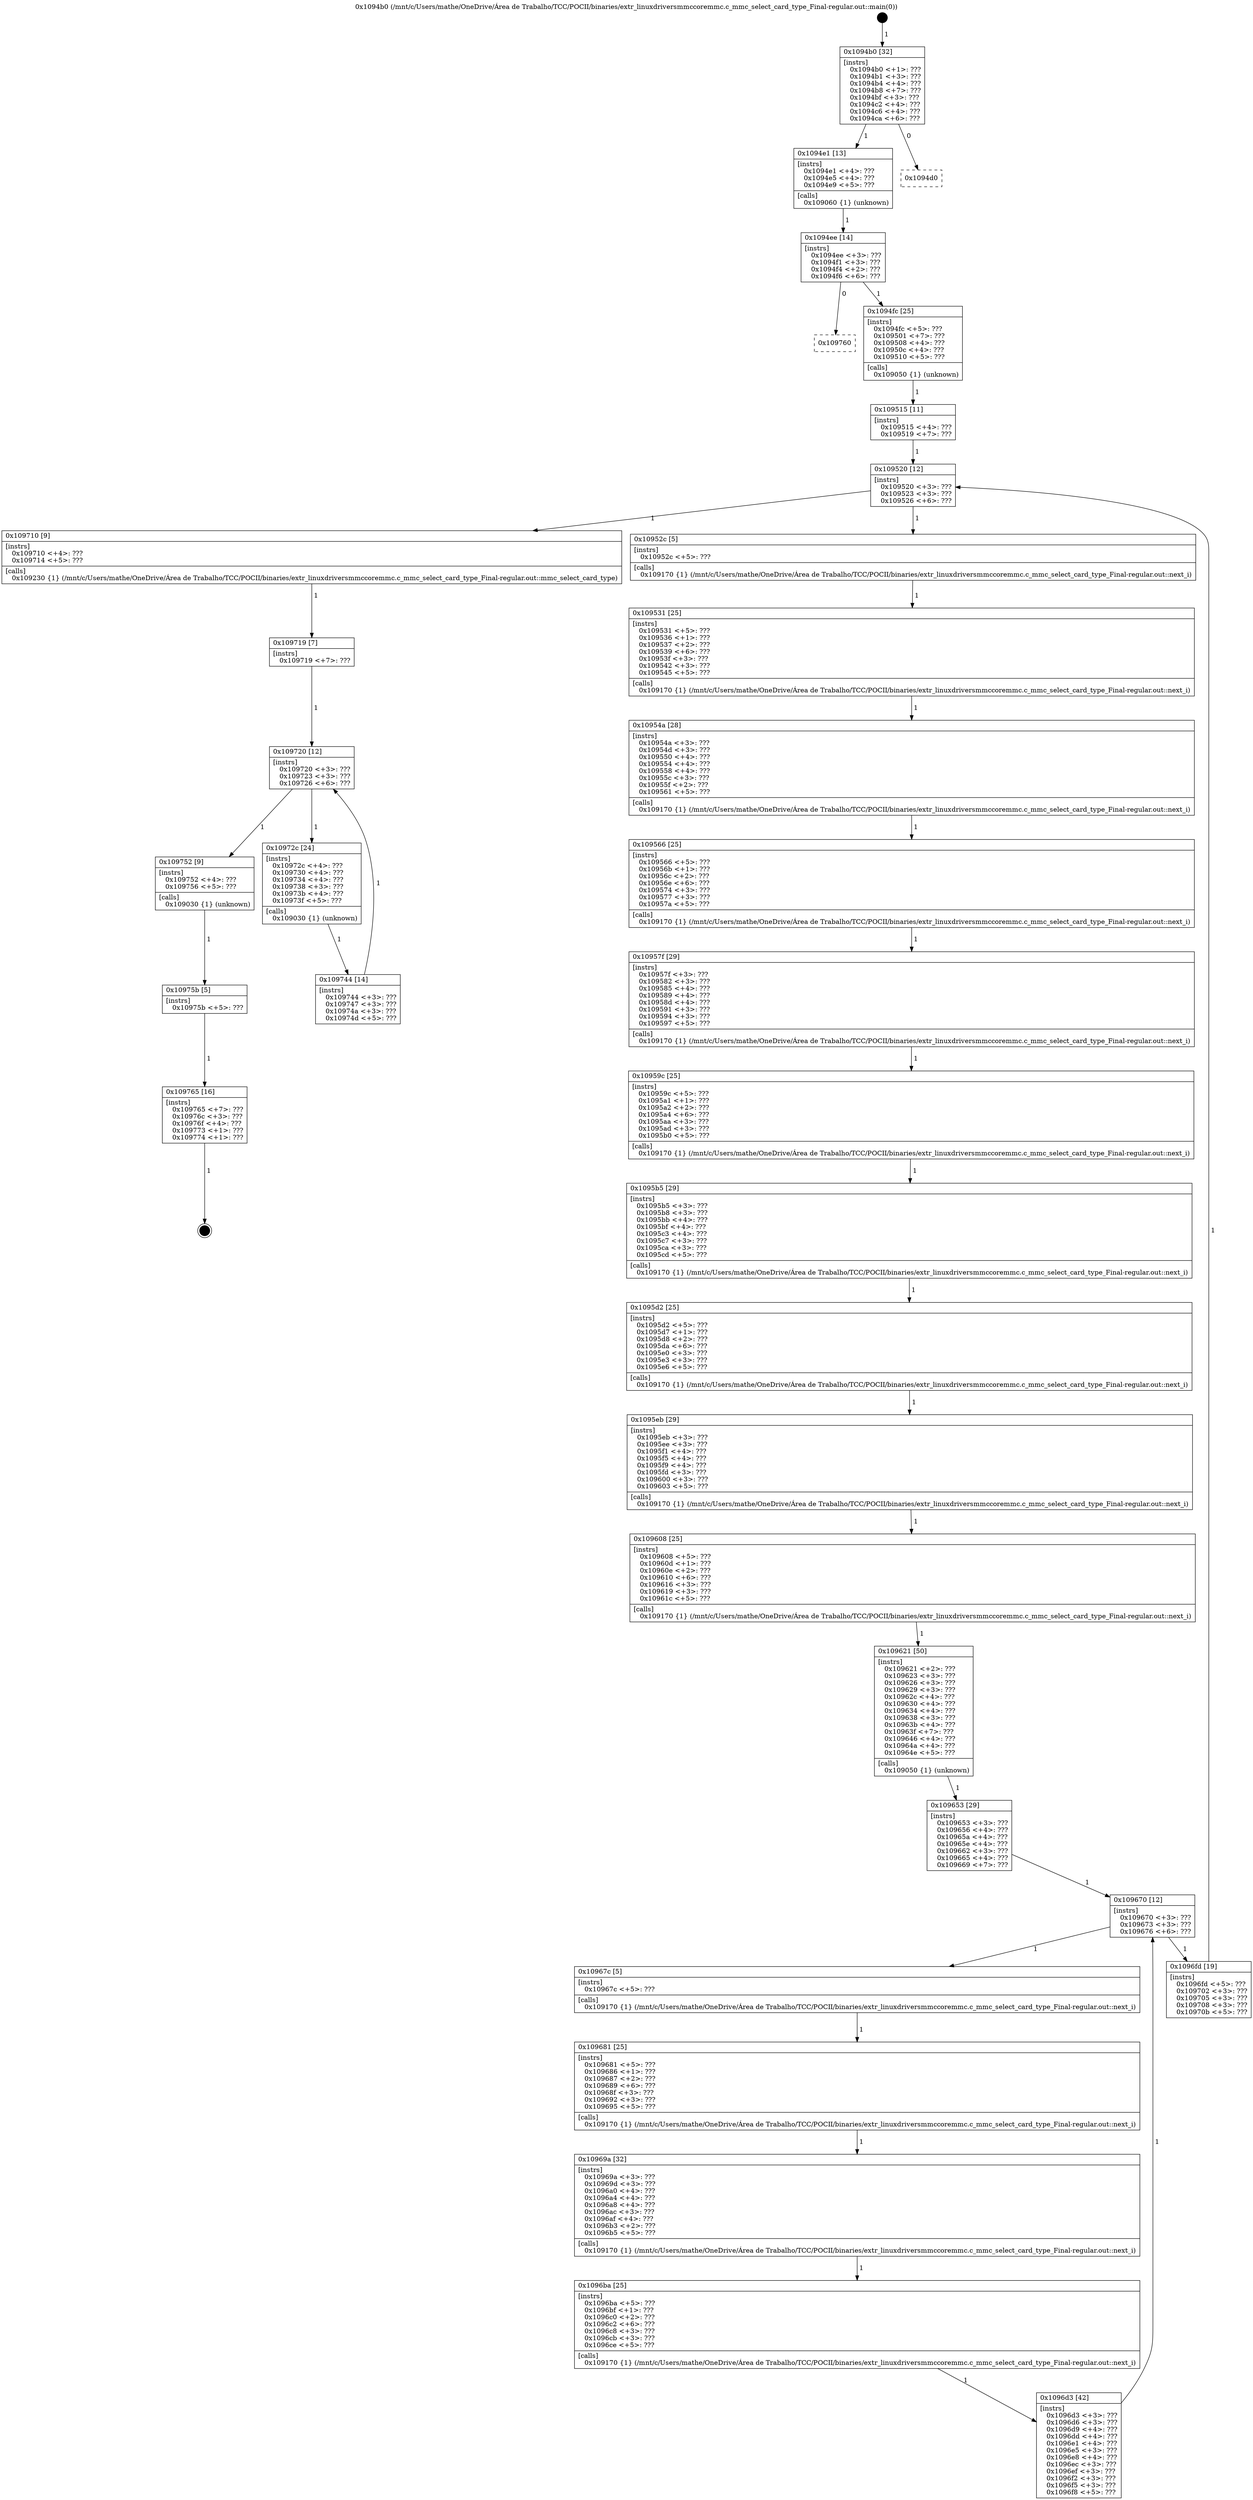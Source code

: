 digraph "0x1094b0" {
  label = "0x1094b0 (/mnt/c/Users/mathe/OneDrive/Área de Trabalho/TCC/POCII/binaries/extr_linuxdriversmmccoremmc.c_mmc_select_card_type_Final-regular.out::main(0))"
  labelloc = "t"
  node[shape=record]

  Entry [label="",width=0.3,height=0.3,shape=circle,fillcolor=black,style=filled]
  "0x1094b0" [label="{
     0x1094b0 [32]\l
     | [instrs]\l
     &nbsp;&nbsp;0x1094b0 \<+1\>: ???\l
     &nbsp;&nbsp;0x1094b1 \<+3\>: ???\l
     &nbsp;&nbsp;0x1094b4 \<+4\>: ???\l
     &nbsp;&nbsp;0x1094b8 \<+7\>: ???\l
     &nbsp;&nbsp;0x1094bf \<+3\>: ???\l
     &nbsp;&nbsp;0x1094c2 \<+4\>: ???\l
     &nbsp;&nbsp;0x1094c6 \<+4\>: ???\l
     &nbsp;&nbsp;0x1094ca \<+6\>: ???\l
  }"]
  "0x1094e1" [label="{
     0x1094e1 [13]\l
     | [instrs]\l
     &nbsp;&nbsp;0x1094e1 \<+4\>: ???\l
     &nbsp;&nbsp;0x1094e5 \<+4\>: ???\l
     &nbsp;&nbsp;0x1094e9 \<+5\>: ???\l
     | [calls]\l
     &nbsp;&nbsp;0x109060 \{1\} (unknown)\l
  }"]
  "0x1094d0" [label="{
     0x1094d0\l
  }", style=dashed]
  "0x1094ee" [label="{
     0x1094ee [14]\l
     | [instrs]\l
     &nbsp;&nbsp;0x1094ee \<+3\>: ???\l
     &nbsp;&nbsp;0x1094f1 \<+3\>: ???\l
     &nbsp;&nbsp;0x1094f4 \<+2\>: ???\l
     &nbsp;&nbsp;0x1094f6 \<+6\>: ???\l
  }"]
  "0x109760" [label="{
     0x109760\l
  }", style=dashed]
  "0x1094fc" [label="{
     0x1094fc [25]\l
     | [instrs]\l
     &nbsp;&nbsp;0x1094fc \<+5\>: ???\l
     &nbsp;&nbsp;0x109501 \<+7\>: ???\l
     &nbsp;&nbsp;0x109508 \<+4\>: ???\l
     &nbsp;&nbsp;0x10950c \<+4\>: ???\l
     &nbsp;&nbsp;0x109510 \<+5\>: ???\l
     | [calls]\l
     &nbsp;&nbsp;0x109050 \{1\} (unknown)\l
  }"]
  Exit [label="",width=0.3,height=0.3,shape=circle,fillcolor=black,style=filled,peripheries=2]
  "0x109520" [label="{
     0x109520 [12]\l
     | [instrs]\l
     &nbsp;&nbsp;0x109520 \<+3\>: ???\l
     &nbsp;&nbsp;0x109523 \<+3\>: ???\l
     &nbsp;&nbsp;0x109526 \<+6\>: ???\l
  }"]
  "0x109710" [label="{
     0x109710 [9]\l
     | [instrs]\l
     &nbsp;&nbsp;0x109710 \<+4\>: ???\l
     &nbsp;&nbsp;0x109714 \<+5\>: ???\l
     | [calls]\l
     &nbsp;&nbsp;0x109230 \{1\} (/mnt/c/Users/mathe/OneDrive/Área de Trabalho/TCC/POCII/binaries/extr_linuxdriversmmccoremmc.c_mmc_select_card_type_Final-regular.out::mmc_select_card_type)\l
  }"]
  "0x10952c" [label="{
     0x10952c [5]\l
     | [instrs]\l
     &nbsp;&nbsp;0x10952c \<+5\>: ???\l
     | [calls]\l
     &nbsp;&nbsp;0x109170 \{1\} (/mnt/c/Users/mathe/OneDrive/Área de Trabalho/TCC/POCII/binaries/extr_linuxdriversmmccoremmc.c_mmc_select_card_type_Final-regular.out::next_i)\l
  }"]
  "0x109531" [label="{
     0x109531 [25]\l
     | [instrs]\l
     &nbsp;&nbsp;0x109531 \<+5\>: ???\l
     &nbsp;&nbsp;0x109536 \<+1\>: ???\l
     &nbsp;&nbsp;0x109537 \<+2\>: ???\l
     &nbsp;&nbsp;0x109539 \<+6\>: ???\l
     &nbsp;&nbsp;0x10953f \<+3\>: ???\l
     &nbsp;&nbsp;0x109542 \<+3\>: ???\l
     &nbsp;&nbsp;0x109545 \<+5\>: ???\l
     | [calls]\l
     &nbsp;&nbsp;0x109170 \{1\} (/mnt/c/Users/mathe/OneDrive/Área de Trabalho/TCC/POCII/binaries/extr_linuxdriversmmccoremmc.c_mmc_select_card_type_Final-regular.out::next_i)\l
  }"]
  "0x10954a" [label="{
     0x10954a [28]\l
     | [instrs]\l
     &nbsp;&nbsp;0x10954a \<+3\>: ???\l
     &nbsp;&nbsp;0x10954d \<+3\>: ???\l
     &nbsp;&nbsp;0x109550 \<+4\>: ???\l
     &nbsp;&nbsp;0x109554 \<+4\>: ???\l
     &nbsp;&nbsp;0x109558 \<+4\>: ???\l
     &nbsp;&nbsp;0x10955c \<+3\>: ???\l
     &nbsp;&nbsp;0x10955f \<+2\>: ???\l
     &nbsp;&nbsp;0x109561 \<+5\>: ???\l
     | [calls]\l
     &nbsp;&nbsp;0x109170 \{1\} (/mnt/c/Users/mathe/OneDrive/Área de Trabalho/TCC/POCII/binaries/extr_linuxdriversmmccoremmc.c_mmc_select_card_type_Final-regular.out::next_i)\l
  }"]
  "0x109566" [label="{
     0x109566 [25]\l
     | [instrs]\l
     &nbsp;&nbsp;0x109566 \<+5\>: ???\l
     &nbsp;&nbsp;0x10956b \<+1\>: ???\l
     &nbsp;&nbsp;0x10956c \<+2\>: ???\l
     &nbsp;&nbsp;0x10956e \<+6\>: ???\l
     &nbsp;&nbsp;0x109574 \<+3\>: ???\l
     &nbsp;&nbsp;0x109577 \<+3\>: ???\l
     &nbsp;&nbsp;0x10957a \<+5\>: ???\l
     | [calls]\l
     &nbsp;&nbsp;0x109170 \{1\} (/mnt/c/Users/mathe/OneDrive/Área de Trabalho/TCC/POCII/binaries/extr_linuxdriversmmccoremmc.c_mmc_select_card_type_Final-regular.out::next_i)\l
  }"]
  "0x10957f" [label="{
     0x10957f [29]\l
     | [instrs]\l
     &nbsp;&nbsp;0x10957f \<+3\>: ???\l
     &nbsp;&nbsp;0x109582 \<+3\>: ???\l
     &nbsp;&nbsp;0x109585 \<+4\>: ???\l
     &nbsp;&nbsp;0x109589 \<+4\>: ???\l
     &nbsp;&nbsp;0x10958d \<+4\>: ???\l
     &nbsp;&nbsp;0x109591 \<+3\>: ???\l
     &nbsp;&nbsp;0x109594 \<+3\>: ???\l
     &nbsp;&nbsp;0x109597 \<+5\>: ???\l
     | [calls]\l
     &nbsp;&nbsp;0x109170 \{1\} (/mnt/c/Users/mathe/OneDrive/Área de Trabalho/TCC/POCII/binaries/extr_linuxdriversmmccoremmc.c_mmc_select_card_type_Final-regular.out::next_i)\l
  }"]
  "0x10959c" [label="{
     0x10959c [25]\l
     | [instrs]\l
     &nbsp;&nbsp;0x10959c \<+5\>: ???\l
     &nbsp;&nbsp;0x1095a1 \<+1\>: ???\l
     &nbsp;&nbsp;0x1095a2 \<+2\>: ???\l
     &nbsp;&nbsp;0x1095a4 \<+6\>: ???\l
     &nbsp;&nbsp;0x1095aa \<+3\>: ???\l
     &nbsp;&nbsp;0x1095ad \<+3\>: ???\l
     &nbsp;&nbsp;0x1095b0 \<+5\>: ???\l
     | [calls]\l
     &nbsp;&nbsp;0x109170 \{1\} (/mnt/c/Users/mathe/OneDrive/Área de Trabalho/TCC/POCII/binaries/extr_linuxdriversmmccoremmc.c_mmc_select_card_type_Final-regular.out::next_i)\l
  }"]
  "0x1095b5" [label="{
     0x1095b5 [29]\l
     | [instrs]\l
     &nbsp;&nbsp;0x1095b5 \<+3\>: ???\l
     &nbsp;&nbsp;0x1095b8 \<+3\>: ???\l
     &nbsp;&nbsp;0x1095bb \<+4\>: ???\l
     &nbsp;&nbsp;0x1095bf \<+4\>: ???\l
     &nbsp;&nbsp;0x1095c3 \<+4\>: ???\l
     &nbsp;&nbsp;0x1095c7 \<+3\>: ???\l
     &nbsp;&nbsp;0x1095ca \<+3\>: ???\l
     &nbsp;&nbsp;0x1095cd \<+5\>: ???\l
     | [calls]\l
     &nbsp;&nbsp;0x109170 \{1\} (/mnt/c/Users/mathe/OneDrive/Área de Trabalho/TCC/POCII/binaries/extr_linuxdriversmmccoremmc.c_mmc_select_card_type_Final-regular.out::next_i)\l
  }"]
  "0x1095d2" [label="{
     0x1095d2 [25]\l
     | [instrs]\l
     &nbsp;&nbsp;0x1095d2 \<+5\>: ???\l
     &nbsp;&nbsp;0x1095d7 \<+1\>: ???\l
     &nbsp;&nbsp;0x1095d8 \<+2\>: ???\l
     &nbsp;&nbsp;0x1095da \<+6\>: ???\l
     &nbsp;&nbsp;0x1095e0 \<+3\>: ???\l
     &nbsp;&nbsp;0x1095e3 \<+3\>: ???\l
     &nbsp;&nbsp;0x1095e6 \<+5\>: ???\l
     | [calls]\l
     &nbsp;&nbsp;0x109170 \{1\} (/mnt/c/Users/mathe/OneDrive/Área de Trabalho/TCC/POCII/binaries/extr_linuxdriversmmccoremmc.c_mmc_select_card_type_Final-regular.out::next_i)\l
  }"]
  "0x1095eb" [label="{
     0x1095eb [29]\l
     | [instrs]\l
     &nbsp;&nbsp;0x1095eb \<+3\>: ???\l
     &nbsp;&nbsp;0x1095ee \<+3\>: ???\l
     &nbsp;&nbsp;0x1095f1 \<+4\>: ???\l
     &nbsp;&nbsp;0x1095f5 \<+4\>: ???\l
     &nbsp;&nbsp;0x1095f9 \<+4\>: ???\l
     &nbsp;&nbsp;0x1095fd \<+3\>: ???\l
     &nbsp;&nbsp;0x109600 \<+3\>: ???\l
     &nbsp;&nbsp;0x109603 \<+5\>: ???\l
     | [calls]\l
     &nbsp;&nbsp;0x109170 \{1\} (/mnt/c/Users/mathe/OneDrive/Área de Trabalho/TCC/POCII/binaries/extr_linuxdriversmmccoremmc.c_mmc_select_card_type_Final-regular.out::next_i)\l
  }"]
  "0x109608" [label="{
     0x109608 [25]\l
     | [instrs]\l
     &nbsp;&nbsp;0x109608 \<+5\>: ???\l
     &nbsp;&nbsp;0x10960d \<+1\>: ???\l
     &nbsp;&nbsp;0x10960e \<+2\>: ???\l
     &nbsp;&nbsp;0x109610 \<+6\>: ???\l
     &nbsp;&nbsp;0x109616 \<+3\>: ???\l
     &nbsp;&nbsp;0x109619 \<+3\>: ???\l
     &nbsp;&nbsp;0x10961c \<+5\>: ???\l
     | [calls]\l
     &nbsp;&nbsp;0x109170 \{1\} (/mnt/c/Users/mathe/OneDrive/Área de Trabalho/TCC/POCII/binaries/extr_linuxdriversmmccoremmc.c_mmc_select_card_type_Final-regular.out::next_i)\l
  }"]
  "0x109621" [label="{
     0x109621 [50]\l
     | [instrs]\l
     &nbsp;&nbsp;0x109621 \<+2\>: ???\l
     &nbsp;&nbsp;0x109623 \<+3\>: ???\l
     &nbsp;&nbsp;0x109626 \<+3\>: ???\l
     &nbsp;&nbsp;0x109629 \<+3\>: ???\l
     &nbsp;&nbsp;0x10962c \<+4\>: ???\l
     &nbsp;&nbsp;0x109630 \<+4\>: ???\l
     &nbsp;&nbsp;0x109634 \<+4\>: ???\l
     &nbsp;&nbsp;0x109638 \<+3\>: ???\l
     &nbsp;&nbsp;0x10963b \<+4\>: ???\l
     &nbsp;&nbsp;0x10963f \<+7\>: ???\l
     &nbsp;&nbsp;0x109646 \<+4\>: ???\l
     &nbsp;&nbsp;0x10964a \<+4\>: ???\l
     &nbsp;&nbsp;0x10964e \<+5\>: ???\l
     | [calls]\l
     &nbsp;&nbsp;0x109050 \{1\} (unknown)\l
  }"]
  "0x109670" [label="{
     0x109670 [12]\l
     | [instrs]\l
     &nbsp;&nbsp;0x109670 \<+3\>: ???\l
     &nbsp;&nbsp;0x109673 \<+3\>: ???\l
     &nbsp;&nbsp;0x109676 \<+6\>: ???\l
  }"]
  "0x1096fd" [label="{
     0x1096fd [19]\l
     | [instrs]\l
     &nbsp;&nbsp;0x1096fd \<+5\>: ???\l
     &nbsp;&nbsp;0x109702 \<+3\>: ???\l
     &nbsp;&nbsp;0x109705 \<+3\>: ???\l
     &nbsp;&nbsp;0x109708 \<+3\>: ???\l
     &nbsp;&nbsp;0x10970b \<+5\>: ???\l
  }"]
  "0x10967c" [label="{
     0x10967c [5]\l
     | [instrs]\l
     &nbsp;&nbsp;0x10967c \<+5\>: ???\l
     | [calls]\l
     &nbsp;&nbsp;0x109170 \{1\} (/mnt/c/Users/mathe/OneDrive/Área de Trabalho/TCC/POCII/binaries/extr_linuxdriversmmccoremmc.c_mmc_select_card_type_Final-regular.out::next_i)\l
  }"]
  "0x109681" [label="{
     0x109681 [25]\l
     | [instrs]\l
     &nbsp;&nbsp;0x109681 \<+5\>: ???\l
     &nbsp;&nbsp;0x109686 \<+1\>: ???\l
     &nbsp;&nbsp;0x109687 \<+2\>: ???\l
     &nbsp;&nbsp;0x109689 \<+6\>: ???\l
     &nbsp;&nbsp;0x10968f \<+3\>: ???\l
     &nbsp;&nbsp;0x109692 \<+3\>: ???\l
     &nbsp;&nbsp;0x109695 \<+5\>: ???\l
     | [calls]\l
     &nbsp;&nbsp;0x109170 \{1\} (/mnt/c/Users/mathe/OneDrive/Área de Trabalho/TCC/POCII/binaries/extr_linuxdriversmmccoremmc.c_mmc_select_card_type_Final-regular.out::next_i)\l
  }"]
  "0x10969a" [label="{
     0x10969a [32]\l
     | [instrs]\l
     &nbsp;&nbsp;0x10969a \<+3\>: ???\l
     &nbsp;&nbsp;0x10969d \<+3\>: ???\l
     &nbsp;&nbsp;0x1096a0 \<+4\>: ???\l
     &nbsp;&nbsp;0x1096a4 \<+4\>: ???\l
     &nbsp;&nbsp;0x1096a8 \<+4\>: ???\l
     &nbsp;&nbsp;0x1096ac \<+3\>: ???\l
     &nbsp;&nbsp;0x1096af \<+4\>: ???\l
     &nbsp;&nbsp;0x1096b3 \<+2\>: ???\l
     &nbsp;&nbsp;0x1096b5 \<+5\>: ???\l
     | [calls]\l
     &nbsp;&nbsp;0x109170 \{1\} (/mnt/c/Users/mathe/OneDrive/Área de Trabalho/TCC/POCII/binaries/extr_linuxdriversmmccoremmc.c_mmc_select_card_type_Final-regular.out::next_i)\l
  }"]
  "0x1096ba" [label="{
     0x1096ba [25]\l
     | [instrs]\l
     &nbsp;&nbsp;0x1096ba \<+5\>: ???\l
     &nbsp;&nbsp;0x1096bf \<+1\>: ???\l
     &nbsp;&nbsp;0x1096c0 \<+2\>: ???\l
     &nbsp;&nbsp;0x1096c2 \<+6\>: ???\l
     &nbsp;&nbsp;0x1096c8 \<+3\>: ???\l
     &nbsp;&nbsp;0x1096cb \<+3\>: ???\l
     &nbsp;&nbsp;0x1096ce \<+5\>: ???\l
     | [calls]\l
     &nbsp;&nbsp;0x109170 \{1\} (/mnt/c/Users/mathe/OneDrive/Área de Trabalho/TCC/POCII/binaries/extr_linuxdriversmmccoremmc.c_mmc_select_card_type_Final-regular.out::next_i)\l
  }"]
  "0x1096d3" [label="{
     0x1096d3 [42]\l
     | [instrs]\l
     &nbsp;&nbsp;0x1096d3 \<+3\>: ???\l
     &nbsp;&nbsp;0x1096d6 \<+3\>: ???\l
     &nbsp;&nbsp;0x1096d9 \<+4\>: ???\l
     &nbsp;&nbsp;0x1096dd \<+4\>: ???\l
     &nbsp;&nbsp;0x1096e1 \<+4\>: ???\l
     &nbsp;&nbsp;0x1096e5 \<+3\>: ???\l
     &nbsp;&nbsp;0x1096e8 \<+4\>: ???\l
     &nbsp;&nbsp;0x1096ec \<+3\>: ???\l
     &nbsp;&nbsp;0x1096ef \<+3\>: ???\l
     &nbsp;&nbsp;0x1096f2 \<+3\>: ???\l
     &nbsp;&nbsp;0x1096f5 \<+3\>: ???\l
     &nbsp;&nbsp;0x1096f8 \<+5\>: ???\l
  }"]
  "0x109653" [label="{
     0x109653 [29]\l
     | [instrs]\l
     &nbsp;&nbsp;0x109653 \<+3\>: ???\l
     &nbsp;&nbsp;0x109656 \<+4\>: ???\l
     &nbsp;&nbsp;0x10965a \<+4\>: ???\l
     &nbsp;&nbsp;0x10965e \<+4\>: ???\l
     &nbsp;&nbsp;0x109662 \<+3\>: ???\l
     &nbsp;&nbsp;0x109665 \<+4\>: ???\l
     &nbsp;&nbsp;0x109669 \<+7\>: ???\l
  }"]
  "0x109765" [label="{
     0x109765 [16]\l
     | [instrs]\l
     &nbsp;&nbsp;0x109765 \<+7\>: ???\l
     &nbsp;&nbsp;0x10976c \<+3\>: ???\l
     &nbsp;&nbsp;0x10976f \<+4\>: ???\l
     &nbsp;&nbsp;0x109773 \<+1\>: ???\l
     &nbsp;&nbsp;0x109774 \<+1\>: ???\l
  }"]
  "0x109515" [label="{
     0x109515 [11]\l
     | [instrs]\l
     &nbsp;&nbsp;0x109515 \<+4\>: ???\l
     &nbsp;&nbsp;0x109519 \<+7\>: ???\l
  }"]
  "0x109720" [label="{
     0x109720 [12]\l
     | [instrs]\l
     &nbsp;&nbsp;0x109720 \<+3\>: ???\l
     &nbsp;&nbsp;0x109723 \<+3\>: ???\l
     &nbsp;&nbsp;0x109726 \<+6\>: ???\l
  }"]
  "0x109752" [label="{
     0x109752 [9]\l
     | [instrs]\l
     &nbsp;&nbsp;0x109752 \<+4\>: ???\l
     &nbsp;&nbsp;0x109756 \<+5\>: ???\l
     | [calls]\l
     &nbsp;&nbsp;0x109030 \{1\} (unknown)\l
  }"]
  "0x10972c" [label="{
     0x10972c [24]\l
     | [instrs]\l
     &nbsp;&nbsp;0x10972c \<+4\>: ???\l
     &nbsp;&nbsp;0x109730 \<+4\>: ???\l
     &nbsp;&nbsp;0x109734 \<+4\>: ???\l
     &nbsp;&nbsp;0x109738 \<+3\>: ???\l
     &nbsp;&nbsp;0x10973b \<+4\>: ???\l
     &nbsp;&nbsp;0x10973f \<+5\>: ???\l
     | [calls]\l
     &nbsp;&nbsp;0x109030 \{1\} (unknown)\l
  }"]
  "0x109744" [label="{
     0x109744 [14]\l
     | [instrs]\l
     &nbsp;&nbsp;0x109744 \<+3\>: ???\l
     &nbsp;&nbsp;0x109747 \<+3\>: ???\l
     &nbsp;&nbsp;0x10974a \<+3\>: ???\l
     &nbsp;&nbsp;0x10974d \<+5\>: ???\l
  }"]
  "0x109719" [label="{
     0x109719 [7]\l
     | [instrs]\l
     &nbsp;&nbsp;0x109719 \<+7\>: ???\l
  }"]
  "0x10975b" [label="{
     0x10975b [5]\l
     | [instrs]\l
     &nbsp;&nbsp;0x10975b \<+5\>: ???\l
  }"]
  Entry -> "0x1094b0" [label=" 1"]
  "0x1094b0" -> "0x1094e1" [label=" 1"]
  "0x1094b0" -> "0x1094d0" [label=" 0"]
  "0x1094e1" -> "0x1094ee" [label=" 1"]
  "0x1094ee" -> "0x109760" [label=" 0"]
  "0x1094ee" -> "0x1094fc" [label=" 1"]
  "0x109765" -> Exit [label=" 1"]
  "0x1094fc" -> "0x109515" [label=" 1"]
  "0x109520" -> "0x109710" [label=" 1"]
  "0x109520" -> "0x10952c" [label=" 1"]
  "0x10952c" -> "0x109531" [label=" 1"]
  "0x109531" -> "0x10954a" [label=" 1"]
  "0x10954a" -> "0x109566" [label=" 1"]
  "0x109566" -> "0x10957f" [label=" 1"]
  "0x10957f" -> "0x10959c" [label=" 1"]
  "0x10959c" -> "0x1095b5" [label=" 1"]
  "0x1095b5" -> "0x1095d2" [label=" 1"]
  "0x1095d2" -> "0x1095eb" [label=" 1"]
  "0x1095eb" -> "0x109608" [label=" 1"]
  "0x109608" -> "0x109621" [label=" 1"]
  "0x109621" -> "0x109653" [label=" 1"]
  "0x109670" -> "0x1096fd" [label=" 1"]
  "0x109670" -> "0x10967c" [label=" 1"]
  "0x10967c" -> "0x109681" [label=" 1"]
  "0x109681" -> "0x10969a" [label=" 1"]
  "0x10969a" -> "0x1096ba" [label=" 1"]
  "0x1096ba" -> "0x1096d3" [label=" 1"]
  "0x109653" -> "0x109670" [label=" 1"]
  "0x1096d3" -> "0x109670" [label=" 1"]
  "0x10975b" -> "0x109765" [label=" 1"]
  "0x109515" -> "0x109520" [label=" 1"]
  "0x1096fd" -> "0x109520" [label=" 1"]
  "0x109710" -> "0x109719" [label=" 1"]
  "0x109720" -> "0x109752" [label=" 1"]
  "0x109720" -> "0x10972c" [label=" 1"]
  "0x10972c" -> "0x109744" [label=" 1"]
  "0x109719" -> "0x109720" [label=" 1"]
  "0x109744" -> "0x109720" [label=" 1"]
  "0x109752" -> "0x10975b" [label=" 1"]
}

